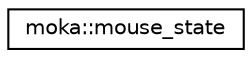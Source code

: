 digraph "Graphical Class Hierarchy"
{
 // LATEX_PDF_SIZE
  edge [fontname="Helvetica",fontsize="10",labelfontname="Helvetica",labelfontsize="10"];
  node [fontname="Helvetica",fontsize="10",shape=record];
  rankdir="LR";
  Node0 [label="moka::mouse_state",height=0.2,width=0.4,color="black", fillcolor="white", style="filled",URL="$classmoka_1_1mouse__state.html",tooltip="This contains a snapshot of the mouse state."];
}
